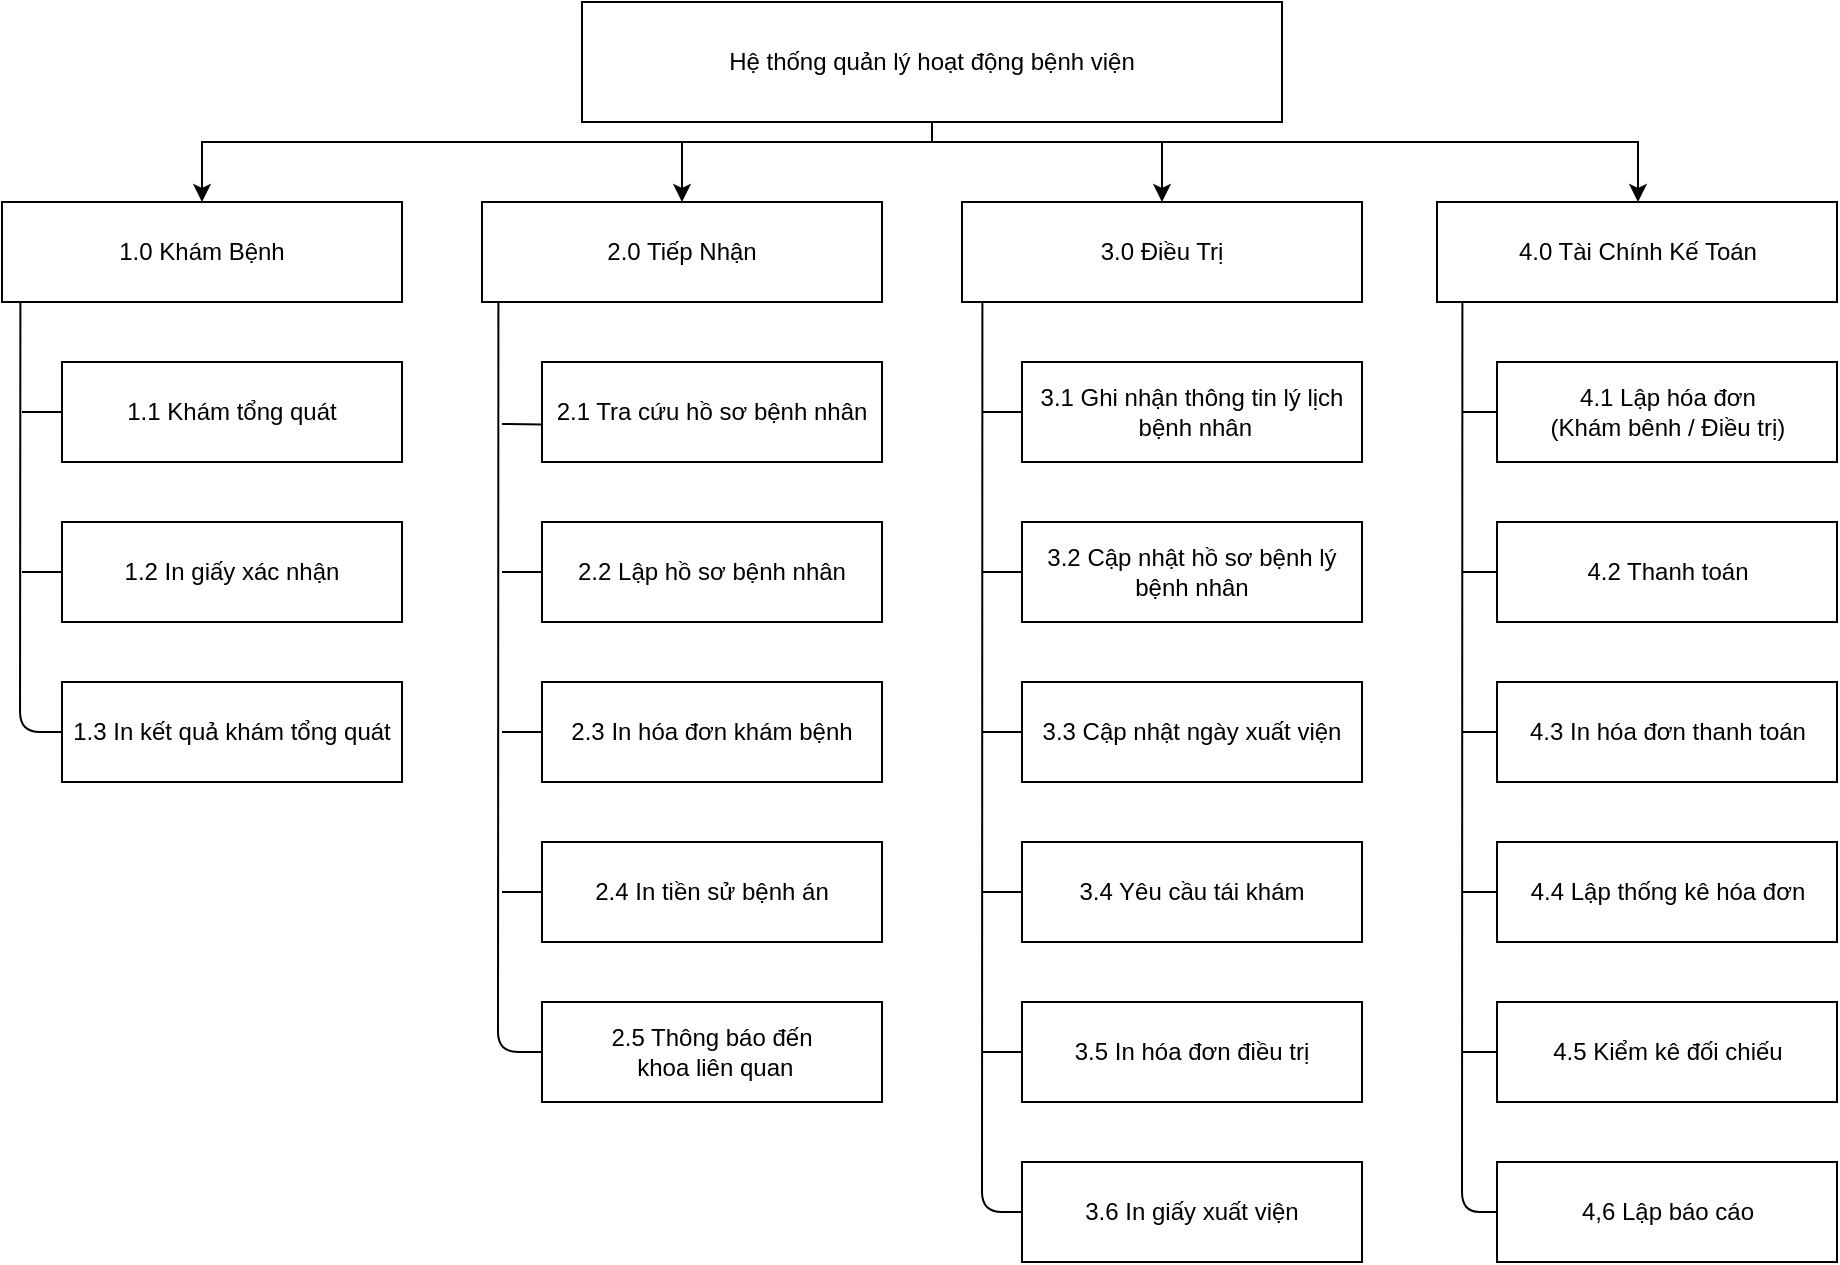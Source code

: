 <mxfile version="13.10.0" type="github">
  <diagram id="KvaNWkCoYmiCyT0ZWtry" name="Page-1">
    <mxGraphModel dx="1199" dy="611" grid="1" gridSize="10" guides="1" tooltips="1" connect="1" arrows="1" fold="1" page="1" pageScale="1" pageWidth="850" pageHeight="1100" math="0" shadow="0">
      <root>
        <mxCell id="0" />
        <mxCell id="1" parent="0" />
        <mxCell id="SjsnrAQo-cKiICR7nJu3-1" style="edgeStyle=orthogonalEdgeStyle;rounded=0;orthogonalLoop=1;jettySize=auto;html=1;" parent="1" source="vkGjbb_7PXERbVB5Fccl-1" target="vkGjbb_7PXERbVB5Fccl-2" edge="1">
          <mxGeometry relative="1" as="geometry">
            <Array as="points">
              <mxPoint x="505" y="90" />
              <mxPoint x="140" y="90" />
            </Array>
          </mxGeometry>
        </mxCell>
        <mxCell id="SjsnrAQo-cKiICR7nJu3-2" style="edgeStyle=orthogonalEdgeStyle;rounded=0;orthogonalLoop=1;jettySize=auto;html=1;" parent="1" source="vkGjbb_7PXERbVB5Fccl-1" target="vkGjbb_7PXERbVB5Fccl-5" edge="1">
          <mxGeometry relative="1" as="geometry">
            <Array as="points">
              <mxPoint x="505" y="90" />
              <mxPoint x="380" y="90" />
            </Array>
          </mxGeometry>
        </mxCell>
        <mxCell id="SjsnrAQo-cKiICR7nJu3-3" style="edgeStyle=orthogonalEdgeStyle;rounded=0;orthogonalLoop=1;jettySize=auto;html=1;" parent="1" source="vkGjbb_7PXERbVB5Fccl-1" target="vkGjbb_7PXERbVB5Fccl-14" edge="1">
          <mxGeometry relative="1" as="geometry">
            <Array as="points">
              <mxPoint x="505" y="90" />
              <mxPoint x="620" y="90" />
            </Array>
          </mxGeometry>
        </mxCell>
        <mxCell id="SjsnrAQo-cKiICR7nJu3-4" style="edgeStyle=orthogonalEdgeStyle;rounded=0;orthogonalLoop=1;jettySize=auto;html=1;" parent="1" source="vkGjbb_7PXERbVB5Fccl-1" target="vkGjbb_7PXERbVB5Fccl-27" edge="1">
          <mxGeometry relative="1" as="geometry">
            <Array as="points">
              <mxPoint x="505" y="90" />
              <mxPoint x="858" y="90" />
            </Array>
          </mxGeometry>
        </mxCell>
        <mxCell id="vkGjbb_7PXERbVB5Fccl-1" value="Hệ thống quản lý hoạt động bệnh viện" style="rounded=0;whiteSpace=wrap;html=1;" parent="1" vertex="1">
          <mxGeometry x="330" y="20" width="350" height="60" as="geometry" />
        </mxCell>
        <mxCell id="vkGjbb_7PXERbVB5Fccl-2" value="1.0 Khám Bệnh" style="rounded=0;whiteSpace=wrap;html=1;" parent="1" vertex="1">
          <mxGeometry x="40" y="120" width="200" height="50" as="geometry" />
        </mxCell>
        <mxCell id="vkGjbb_7PXERbVB5Fccl-3" value="1.1 Khám tổng quát" style="rounded=0;whiteSpace=wrap;html=1;" parent="1" vertex="1">
          <mxGeometry x="70" y="200" width="170" height="50" as="geometry" />
        </mxCell>
        <mxCell id="vkGjbb_7PXERbVB5Fccl-5" value="2.0 Tiếp Nhận" style="rounded=0;whiteSpace=wrap;html=1;" parent="1" vertex="1">
          <mxGeometry x="280" y="120" width="200" height="50" as="geometry" />
        </mxCell>
        <mxCell id="vkGjbb_7PXERbVB5Fccl-6" value="2.1 Tra cứu hồ sơ bệnh nhân" style="rounded=0;whiteSpace=wrap;html=1;" parent="1" vertex="1">
          <mxGeometry x="310" y="200" width="170" height="50" as="geometry" />
        </mxCell>
        <mxCell id="vkGjbb_7PXERbVB5Fccl-7" value="2.2 Lập hồ sơ bệnh nhân" style="rounded=0;whiteSpace=wrap;html=1;" parent="1" vertex="1">
          <mxGeometry x="310" y="280" width="170" height="50" as="geometry" />
        </mxCell>
        <mxCell id="vkGjbb_7PXERbVB5Fccl-8" value="2.4 In tiền sử bệnh án" style="rounded=0;whiteSpace=wrap;html=1;" parent="1" vertex="1">
          <mxGeometry x="310" y="440" width="170" height="50" as="geometry" />
        </mxCell>
        <mxCell id="vkGjbb_7PXERbVB5Fccl-9" value="1.2 In giấy xác nhận" style="rounded=0;whiteSpace=wrap;html=1;" parent="1" vertex="1">
          <mxGeometry x="70" y="280" width="170" height="50" as="geometry" />
        </mxCell>
        <mxCell id="vkGjbb_7PXERbVB5Fccl-10" value="1.3 In kết quả khám tổng quát" style="rounded=0;whiteSpace=wrap;html=1;" parent="1" vertex="1">
          <mxGeometry x="70" y="360" width="170" height="50" as="geometry" />
        </mxCell>
        <mxCell id="vkGjbb_7PXERbVB5Fccl-14" value="3.0 Điều Trị" style="rounded=0;whiteSpace=wrap;html=1;" parent="1" vertex="1">
          <mxGeometry x="520" y="120" width="200" height="50" as="geometry" />
        </mxCell>
        <mxCell id="vkGjbb_7PXERbVB5Fccl-20" value="3.1 Ghi nhận thông tin lý lịch&lt;br&gt;&amp;nbsp;bệnh nhân" style="rounded=0;whiteSpace=wrap;html=1;" parent="1" vertex="1">
          <mxGeometry x="550" y="200" width="170" height="50" as="geometry" />
        </mxCell>
        <mxCell id="vkGjbb_7PXERbVB5Fccl-21" value="3.2 Cập nhật hồ sơ bệnh lý &lt;br&gt;bệnh nhân" style="rounded=0;whiteSpace=wrap;html=1;" parent="1" vertex="1">
          <mxGeometry x="550" y="280" width="170" height="50" as="geometry" />
        </mxCell>
        <mxCell id="vkGjbb_7PXERbVB5Fccl-22" value="3.3 Cập nhật ngày xuất viện" style="rounded=0;whiteSpace=wrap;html=1;" parent="1" vertex="1">
          <mxGeometry x="550" y="360" width="170" height="50" as="geometry" />
        </mxCell>
        <mxCell id="vkGjbb_7PXERbVB5Fccl-24" value="3.4 Yêu cầu tái khám" style="rounded=0;whiteSpace=wrap;html=1;" parent="1" vertex="1">
          <mxGeometry x="550" y="440" width="170" height="50" as="geometry" />
        </mxCell>
        <mxCell id="vkGjbb_7PXERbVB5Fccl-25" value="3.6 In giấy xuất viện" style="rounded=0;whiteSpace=wrap;html=1;" parent="1" vertex="1">
          <mxGeometry x="550" y="600" width="170" height="50" as="geometry" />
        </mxCell>
        <mxCell id="vkGjbb_7PXERbVB5Fccl-27" value="4.0 Tài Chính Kế Toán" style="rounded=0;whiteSpace=wrap;html=1;" parent="1" vertex="1">
          <mxGeometry x="757.5" y="120" width="200" height="50" as="geometry" />
        </mxCell>
        <mxCell id="vkGjbb_7PXERbVB5Fccl-28" value="4.4 Lập thống kê hóa đơn" style="rounded=0;whiteSpace=wrap;html=1;" parent="1" vertex="1">
          <mxGeometry x="787.5" y="440" width="170" height="50" as="geometry" />
        </mxCell>
        <mxCell id="vkGjbb_7PXERbVB5Fccl-29" value="4.5 Kiểm kê đối chiếu" style="rounded=0;whiteSpace=wrap;html=1;" parent="1" vertex="1">
          <mxGeometry x="787.5" y="520" width="170" height="50" as="geometry" />
        </mxCell>
        <mxCell id="vkGjbb_7PXERbVB5Fccl-30" value="4,6 Lập báo cáo" style="rounded=0;whiteSpace=wrap;html=1;" parent="1" vertex="1">
          <mxGeometry x="787.5" y="600" width="170" height="50" as="geometry" />
        </mxCell>
        <mxCell id="1rvTci8TLG_Ej2rMH8-D-1" value="4.1 Lập hóa đơn&lt;br&gt;(Khám bênh / Điều trị)" style="rounded=0;whiteSpace=wrap;html=1;" parent="1" vertex="1">
          <mxGeometry x="787.5" y="200" width="170" height="50" as="geometry" />
        </mxCell>
        <mxCell id="1rvTci8TLG_Ej2rMH8-D-2" value="2.5 Thông báo đến&lt;br&gt;&amp;nbsp;khoa liên quan" style="rounded=0;whiteSpace=wrap;html=1;" parent="1" vertex="1">
          <mxGeometry x="310" y="520" width="170" height="50" as="geometry" />
        </mxCell>
        <mxCell id="1rvTci8TLG_Ej2rMH8-D-3" value="4.2 Thanh toán" style="rounded=0;whiteSpace=wrap;html=1;" parent="1" vertex="1">
          <mxGeometry x="787.5" y="280" width="170" height="50" as="geometry" />
        </mxCell>
        <mxCell id="SjsnrAQo-cKiICR7nJu3-5" value="" style="endArrow=none;html=1;entryX=0.046;entryY=1.005;entryDx=0;entryDy=0;entryPerimeter=0;exitX=0;exitY=0.5;exitDx=0;exitDy=0;" parent="1" target="vkGjbb_7PXERbVB5Fccl-2" edge="1" source="vkGjbb_7PXERbVB5Fccl-10">
          <mxGeometry width="50" height="50" relative="1" as="geometry">
            <mxPoint x="70.0" y="305" as="sourcePoint" />
            <mxPoint x="480" y="310" as="targetPoint" />
            <Array as="points">
              <mxPoint x="49" y="385" />
            </Array>
          </mxGeometry>
        </mxCell>
        <mxCell id="SjsnrAQo-cKiICR7nJu3-6" value="" style="endArrow=none;html=1;entryX=0;entryY=0.5;entryDx=0;entryDy=0;" parent="1" target="vkGjbb_7PXERbVB5Fccl-3" edge="1">
          <mxGeometry width="50" height="50" relative="1" as="geometry">
            <mxPoint x="50" y="225" as="sourcePoint" />
            <mxPoint x="60" y="220" as="targetPoint" />
          </mxGeometry>
        </mxCell>
        <mxCell id="SjsnrAQo-cKiICR7nJu3-15" value="" style="endArrow=none;html=1;entryX=0.041;entryY=1.005;entryDx=0;entryDy=0;entryPerimeter=0;exitX=0;exitY=0.5;exitDx=0;exitDy=0;" parent="1" target="vkGjbb_7PXERbVB5Fccl-5" edge="1" source="1rvTci8TLG_Ej2rMH8-D-2">
          <mxGeometry width="50" height="50" relative="1" as="geometry">
            <mxPoint x="288" y="470" as="sourcePoint" />
            <mxPoint x="280" y="230" as="targetPoint" />
            <Array as="points">
              <mxPoint x="288" y="545" />
            </Array>
          </mxGeometry>
        </mxCell>
        <mxCell id="SjsnrAQo-cKiICR7nJu3-16" value="" style="endArrow=none;html=1;entryX=0.001;entryY=0.625;entryDx=0;entryDy=0;entryPerimeter=0;" parent="1" target="vkGjbb_7PXERbVB5Fccl-6" edge="1">
          <mxGeometry width="50" height="50" relative="1" as="geometry">
            <mxPoint x="290" y="231" as="sourcePoint" />
            <mxPoint x="570" y="250" as="targetPoint" />
          </mxGeometry>
        </mxCell>
        <mxCell id="SjsnrAQo-cKiICR7nJu3-19" value="" style="endArrow=none;html=1;entryX=0;entryY=0.5;entryDx=0;entryDy=0;" parent="1" edge="1" target="vkGjbb_7PXERbVB5Fccl-8">
          <mxGeometry width="50" height="50" relative="1" as="geometry">
            <mxPoint x="290" y="465" as="sourcePoint" />
            <mxPoint x="330" y="460" as="targetPoint" />
          </mxGeometry>
        </mxCell>
        <mxCell id="QlhlDFK_KPoEQuUJrzWE-2" value="" style="endArrow=none;html=1;entryX=0.041;entryY=1.005;entryDx=0;entryDy=0;entryPerimeter=0;exitX=0;exitY=0.5;exitDx=0;exitDy=0;" edge="1" parent="1" source="vkGjbb_7PXERbVB5Fccl-25">
          <mxGeometry width="50" height="50" relative="1" as="geometry">
            <mxPoint x="550.0" y="465" as="sourcePoint" />
            <mxPoint x="530.2" y="170" as="targetPoint" />
            <Array as="points">
              <mxPoint x="530" y="625" />
            </Array>
          </mxGeometry>
        </mxCell>
        <mxCell id="QlhlDFK_KPoEQuUJrzWE-5" value="" style="endArrow=none;html=1;entryX=0;entryY=0.5;entryDx=0;entryDy=0;" edge="1" parent="1" target="vkGjbb_7PXERbVB5Fccl-7">
          <mxGeometry width="50" height="50" relative="1" as="geometry">
            <mxPoint x="290" y="305" as="sourcePoint" />
            <mxPoint x="400" y="280" as="targetPoint" />
          </mxGeometry>
        </mxCell>
        <mxCell id="QlhlDFK_KPoEQuUJrzWE-9" value="" style="endArrow=none;html=1;entryX=0;entryY=0.5;entryDx=0;entryDy=0;" edge="1" parent="1" target="vkGjbb_7PXERbVB5Fccl-20">
          <mxGeometry width="50" height="50" relative="1" as="geometry">
            <mxPoint x="530" y="225" as="sourcePoint" />
            <mxPoint x="560" y="210" as="targetPoint" />
          </mxGeometry>
        </mxCell>
        <mxCell id="QlhlDFK_KPoEQuUJrzWE-10" value="" style="endArrow=none;html=1;entryX=0;entryY=0.5;entryDx=0;entryDy=0;" edge="1" parent="1" target="vkGjbb_7PXERbVB5Fccl-21">
          <mxGeometry width="50" height="50" relative="1" as="geometry">
            <mxPoint x="530" y="305" as="sourcePoint" />
            <mxPoint x="560" y="210" as="targetPoint" />
          </mxGeometry>
        </mxCell>
        <mxCell id="QlhlDFK_KPoEQuUJrzWE-11" value="" style="endArrow=none;html=1;entryX=0;entryY=0.5;entryDx=0;entryDy=0;" edge="1" parent="1" target="vkGjbb_7PXERbVB5Fccl-22">
          <mxGeometry width="50" height="50" relative="1" as="geometry">
            <mxPoint x="530" y="385" as="sourcePoint" />
            <mxPoint x="610" y="290" as="targetPoint" />
          </mxGeometry>
        </mxCell>
        <mxCell id="QlhlDFK_KPoEQuUJrzWE-15" value="" style="endArrow=none;html=1;entryX=0.041;entryY=1.005;entryDx=0;entryDy=0;entryPerimeter=0;exitX=0;exitY=0.5;exitDx=0;exitDy=0;" edge="1" parent="1" source="vkGjbb_7PXERbVB5Fccl-30">
          <mxGeometry width="50" height="50" relative="1" as="geometry">
            <mxPoint x="790" y="475" as="sourcePoint" />
            <mxPoint x="770.2" y="170" as="targetPoint" />
            <Array as="points">
              <mxPoint x="770" y="625" />
            </Array>
          </mxGeometry>
        </mxCell>
        <mxCell id="QlhlDFK_KPoEQuUJrzWE-16" value="" style="endArrow=none;html=1;entryX=0;entryY=0.5;entryDx=0;entryDy=0;" edge="1" parent="1" target="1rvTci8TLG_Ej2rMH8-D-1">
          <mxGeometry width="50" height="50" relative="1" as="geometry">
            <mxPoint x="770" y="225" as="sourcePoint" />
            <mxPoint x="770" y="210" as="targetPoint" />
          </mxGeometry>
        </mxCell>
        <mxCell id="QlhlDFK_KPoEQuUJrzWE-18" value="" style="endArrow=none;html=1;entryX=0;entryY=0.5;entryDx=0;entryDy=0;" edge="1" parent="1" target="1rvTci8TLG_Ej2rMH8-D-3">
          <mxGeometry width="50" height="50" relative="1" as="geometry">
            <mxPoint x="770" y="305" as="sourcePoint" />
            <mxPoint x="770" y="250" as="targetPoint" />
          </mxGeometry>
        </mxCell>
        <mxCell id="QlhlDFK_KPoEQuUJrzWE-19" value="" style="endArrow=none;html=1;entryX=0;entryY=0.5;entryDx=0;entryDy=0;" edge="1" parent="1" target="vkGjbb_7PXERbVB5Fccl-28">
          <mxGeometry width="50" height="50" relative="1" as="geometry">
            <mxPoint x="770" y="465" as="sourcePoint" />
            <mxPoint x="770" y="410" as="targetPoint" />
          </mxGeometry>
        </mxCell>
        <mxCell id="QlhlDFK_KPoEQuUJrzWE-20" value="" style="endArrow=none;html=1;entryX=0;entryY=0.5;entryDx=0;entryDy=0;" edge="1" parent="1" target="vkGjbb_7PXERbVB5Fccl-29">
          <mxGeometry width="50" height="50" relative="1" as="geometry">
            <mxPoint x="770" y="545" as="sourcePoint" />
            <mxPoint x="770" y="540" as="targetPoint" />
          </mxGeometry>
        </mxCell>
        <mxCell id="QlhlDFK_KPoEQuUJrzWE-21" value="4.3 In hóa đơn thanh toán" style="rounded=0;whiteSpace=wrap;html=1;" vertex="1" parent="1">
          <mxGeometry x="787.5" y="360" width="170" height="50" as="geometry" />
        </mxCell>
        <mxCell id="QlhlDFK_KPoEQuUJrzWE-22" value="" style="endArrow=none;html=1;entryX=0;entryY=0.5;entryDx=0;entryDy=0;" edge="1" parent="1" target="QlhlDFK_KPoEQuUJrzWE-21">
          <mxGeometry width="50" height="50" relative="1" as="geometry">
            <mxPoint x="770" y="385" as="sourcePoint" />
            <mxPoint x="797.5" y="475" as="targetPoint" />
          </mxGeometry>
        </mxCell>
        <mxCell id="QlhlDFK_KPoEQuUJrzWE-24" value="" style="endArrow=none;html=1;entryX=0;entryY=0.5;entryDx=0;entryDy=0;" edge="1" parent="1" target="vkGjbb_7PXERbVB5Fccl-9">
          <mxGeometry width="50" height="50" relative="1" as="geometry">
            <mxPoint x="50" y="305" as="sourcePoint" />
            <mxPoint x="660" y="380" as="targetPoint" />
          </mxGeometry>
        </mxCell>
        <mxCell id="QlhlDFK_KPoEQuUJrzWE-26" value="" style="endArrow=none;html=1;entryX=0;entryY=0.5;entryDx=0;entryDy=0;" edge="1" parent="1" target="vkGjbb_7PXERbVB5Fccl-24">
          <mxGeometry width="50" height="50" relative="1" as="geometry">
            <mxPoint x="530" y="465" as="sourcePoint" />
            <mxPoint x="660" y="370" as="targetPoint" />
          </mxGeometry>
        </mxCell>
        <mxCell id="QlhlDFK_KPoEQuUJrzWE-30" value="3.5 In hóa đơn điều trị" style="rounded=0;whiteSpace=wrap;html=1;" vertex="1" parent="1">
          <mxGeometry x="550" y="520" width="170" height="50" as="geometry" />
        </mxCell>
        <mxCell id="QlhlDFK_KPoEQuUJrzWE-31" value="" style="endArrow=none;html=1;entryX=0;entryY=0.5;entryDx=0;entryDy=0;" edge="1" parent="1" target="QlhlDFK_KPoEQuUJrzWE-30">
          <mxGeometry width="50" height="50" relative="1" as="geometry">
            <mxPoint x="530" y="545" as="sourcePoint" />
            <mxPoint x="560.0" y="475" as="targetPoint" />
          </mxGeometry>
        </mxCell>
        <mxCell id="QlhlDFK_KPoEQuUJrzWE-32" value="2.3 In hóa đơn khám bệnh" style="rounded=0;whiteSpace=wrap;html=1;" vertex="1" parent="1">
          <mxGeometry x="310" y="360" width="170" height="50" as="geometry" />
        </mxCell>
        <mxCell id="QlhlDFK_KPoEQuUJrzWE-33" value="" style="endArrow=none;html=1;entryX=0;entryY=0.5;entryDx=0;entryDy=0;" edge="1" parent="1" target="QlhlDFK_KPoEQuUJrzWE-32">
          <mxGeometry width="50" height="50" relative="1" as="geometry">
            <mxPoint x="290" y="385" as="sourcePoint" />
            <mxPoint x="320.0" y="475" as="targetPoint" />
          </mxGeometry>
        </mxCell>
      </root>
    </mxGraphModel>
  </diagram>
</mxfile>
